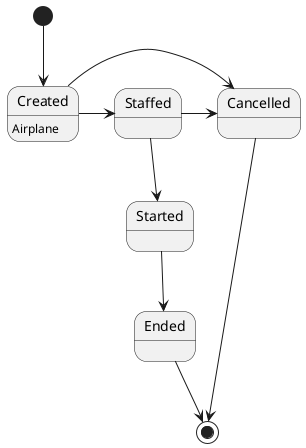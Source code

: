 @startuml

[*] --> Created
Created : Airplane
Created -> Staffed
Created -> Cancelled
Staffed -> Cancelled
Staffed --> Started
Started --> Ended
Cancelled --> [*]
Ended --> [*]

@enduml
